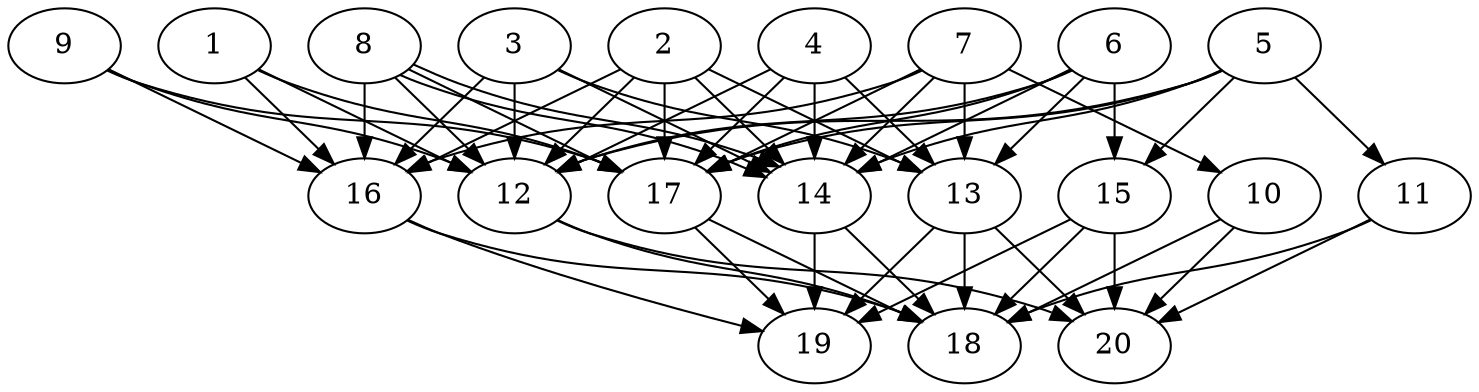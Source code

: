 // DAG automatically generated by daggen at Thu Oct  3 13:58:42 2019
// ./daggen --dot -n 20 --ccr 0.3 --fat 0.7 --regular 0.7 --density 0.9 --mindata 5242880 --maxdata 52428800 
digraph G {
  1 [size="54811307", alpha="0.11", expect_size="16443392"] 
  1 -> 12 [size ="16443392"]
  1 -> 16 [size ="16443392"]
  1 -> 17 [size ="16443392"]
  2 [size="172632747", alpha="0.14", expect_size="51789824"] 
  2 -> 12 [size ="51789824"]
  2 -> 13 [size ="51789824"]
  2 -> 14 [size ="51789824"]
  2 -> 16 [size ="51789824"]
  2 -> 17 [size ="51789824"]
  3 [size="60897280", alpha="0.16", expect_size="18269184"] 
  3 -> 12 [size ="18269184"]
  3 -> 13 [size ="18269184"]
  3 -> 14 [size ="18269184"]
  3 -> 16 [size ="18269184"]
  4 [size="119657813", alpha="0.05", expect_size="35897344"] 
  4 -> 12 [size ="35897344"]
  4 -> 13 [size ="35897344"]
  4 -> 14 [size ="35897344"]
  4 -> 17 [size ="35897344"]
  5 [size="48865280", alpha="0.14", expect_size="14659584"] 
  5 -> 11 [size ="14659584"]
  5 -> 12 [size ="14659584"]
  5 -> 14 [size ="14659584"]
  5 -> 15 [size ="14659584"]
  5 -> 17 [size ="14659584"]
  6 [size="98621440", alpha="0.16", expect_size="29586432"] 
  6 -> 12 [size ="29586432"]
  6 -> 13 [size ="29586432"]
  6 -> 14 [size ="29586432"]
  6 -> 15 [size ="29586432"]
  6 -> 17 [size ="29586432"]
  7 [size="132352000", alpha="0.10", expect_size="39705600"] 
  7 -> 10 [size ="39705600"]
  7 -> 13 [size ="39705600"]
  7 -> 14 [size ="39705600"]
  7 -> 16 [size ="39705600"]
  7 -> 17 [size ="39705600"]
  8 [size="62057813", alpha="0.02", expect_size="18617344"] 
  8 -> 12 [size ="18617344"]
  8 -> 14 [size ="18617344"]
  8 -> 14 [size ="18617344"]
  8 -> 16 [size ="18617344"]
  8 -> 17 [size ="18617344"]
  9 [size="39731200", alpha="0.07", expect_size="11919360"] 
  9 -> 12 [size ="11919360"]
  9 -> 16 [size ="11919360"]
  9 -> 17 [size ="11919360"]
  10 [size="159911253", alpha="0.18", expect_size="47973376"] 
  10 -> 18 [size ="47973376"]
  10 -> 20 [size ="47973376"]
  11 [size="149674667", alpha="0.04", expect_size="44902400"] 
  11 -> 18 [size ="44902400"]
  11 -> 20 [size ="44902400"]
  12 [size="76195840", alpha="0.00", expect_size="22858752"] 
  12 -> 18 [size ="22858752"]
  12 -> 20 [size ="22858752"]
  13 [size="30392320", alpha="0.03", expect_size="9117696"] 
  13 -> 18 [size ="9117696"]
  13 -> 19 [size ="9117696"]
  13 -> 20 [size ="9117696"]
  14 [size="159723520", alpha="0.15", expect_size="47917056"] 
  14 -> 18 [size ="47917056"]
  14 -> 19 [size ="47917056"]
  15 [size="41792853", alpha="0.16", expect_size="12537856"] 
  15 -> 18 [size ="12537856"]
  15 -> 19 [size ="12537856"]
  15 -> 20 [size ="12537856"]
  16 [size="148766720", alpha="0.03", expect_size="44630016"] 
  16 -> 18 [size ="44630016"]
  16 -> 19 [size ="44630016"]
  17 [size="114780160", alpha="0.16", expect_size="34434048"] 
  17 -> 18 [size ="34434048"]
  17 -> 19 [size ="34434048"]
  18 [size="33652053", alpha="0.07", expect_size="10095616"] 
  19 [size="51493547", alpha="0.16", expect_size="15448064"] 
  20 [size="104205653", alpha="0.01", expect_size="31261696"] 
}
